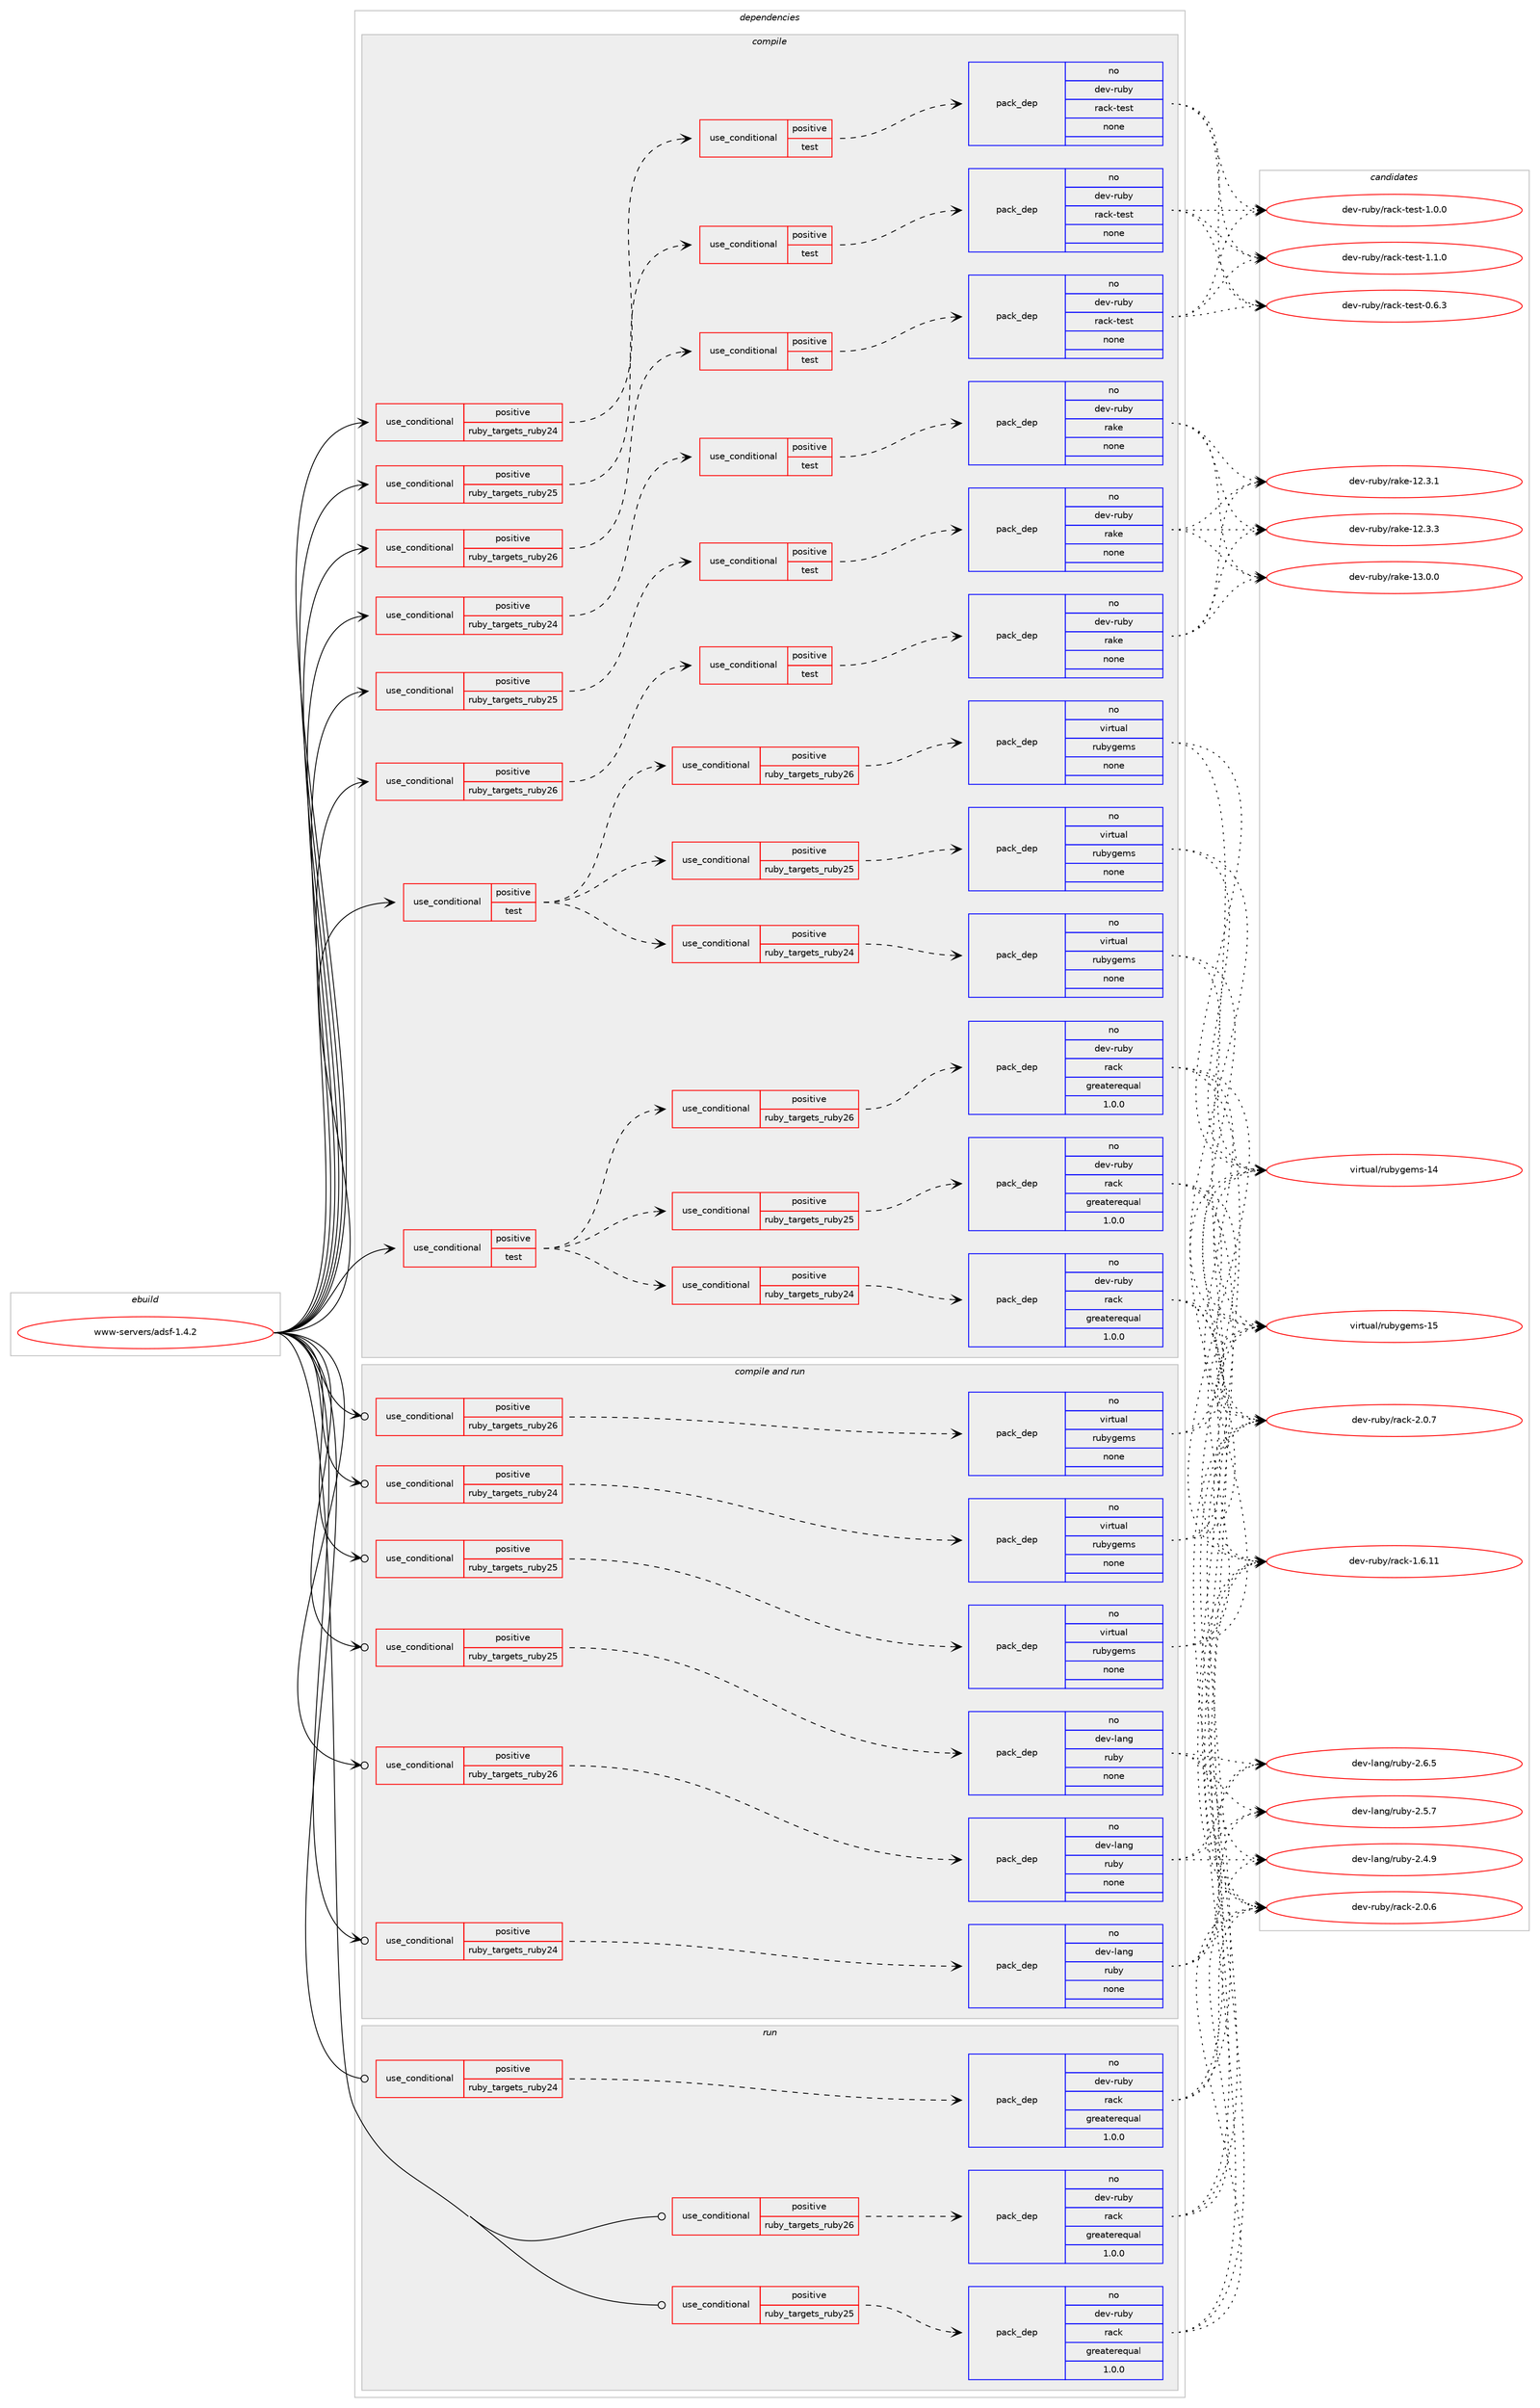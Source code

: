 digraph prolog {

# *************
# Graph options
# *************

newrank=true;
concentrate=true;
compound=true;
graph [rankdir=LR,fontname=Helvetica,fontsize=10,ranksep=1.5];#, ranksep=2.5, nodesep=0.2];
edge  [arrowhead=vee];
node  [fontname=Helvetica,fontsize=10];

# **********
# The ebuild
# **********

subgraph cluster_leftcol {
color=gray;
rank=same;
label=<<i>ebuild</i>>;
id [label="www-servers/adsf-1.4.2", color=red, width=4, href="../www-servers/adsf-1.4.2.svg"];
}

# ****************
# The dependencies
# ****************

subgraph cluster_midcol {
color=gray;
label=<<i>dependencies</i>>;
subgraph cluster_compile {
fillcolor="#eeeeee";
style=filled;
label=<<i>compile</i>>;
subgraph cond217950 {
dependency909682 [label=<<TABLE BORDER="0" CELLBORDER="1" CELLSPACING="0" CELLPADDING="4"><TR><TD ROWSPAN="3" CELLPADDING="10">use_conditional</TD></TR><TR><TD>positive</TD></TR><TR><TD>ruby_targets_ruby24</TD></TR></TABLE>>, shape=none, color=red];
subgraph cond217951 {
dependency909683 [label=<<TABLE BORDER="0" CELLBORDER="1" CELLSPACING="0" CELLPADDING="4"><TR><TD ROWSPAN="3" CELLPADDING="10">use_conditional</TD></TR><TR><TD>positive</TD></TR><TR><TD>test</TD></TR></TABLE>>, shape=none, color=red];
subgraph pack675350 {
dependency909684 [label=<<TABLE BORDER="0" CELLBORDER="1" CELLSPACING="0" CELLPADDING="4" WIDTH="220"><TR><TD ROWSPAN="6" CELLPADDING="30">pack_dep</TD></TR><TR><TD WIDTH="110">no</TD></TR><TR><TD>dev-ruby</TD></TR><TR><TD>rack-test</TD></TR><TR><TD>none</TD></TR><TR><TD></TD></TR></TABLE>>, shape=none, color=blue];
}
dependency909683:e -> dependency909684:w [weight=20,style="dashed",arrowhead="vee"];
}
dependency909682:e -> dependency909683:w [weight=20,style="dashed",arrowhead="vee"];
}
id:e -> dependency909682:w [weight=20,style="solid",arrowhead="vee"];
subgraph cond217952 {
dependency909685 [label=<<TABLE BORDER="0" CELLBORDER="1" CELLSPACING="0" CELLPADDING="4"><TR><TD ROWSPAN="3" CELLPADDING="10">use_conditional</TD></TR><TR><TD>positive</TD></TR><TR><TD>ruby_targets_ruby24</TD></TR></TABLE>>, shape=none, color=red];
subgraph cond217953 {
dependency909686 [label=<<TABLE BORDER="0" CELLBORDER="1" CELLSPACING="0" CELLPADDING="4"><TR><TD ROWSPAN="3" CELLPADDING="10">use_conditional</TD></TR><TR><TD>positive</TD></TR><TR><TD>test</TD></TR></TABLE>>, shape=none, color=red];
subgraph pack675351 {
dependency909687 [label=<<TABLE BORDER="0" CELLBORDER="1" CELLSPACING="0" CELLPADDING="4" WIDTH="220"><TR><TD ROWSPAN="6" CELLPADDING="30">pack_dep</TD></TR><TR><TD WIDTH="110">no</TD></TR><TR><TD>dev-ruby</TD></TR><TR><TD>rake</TD></TR><TR><TD>none</TD></TR><TR><TD></TD></TR></TABLE>>, shape=none, color=blue];
}
dependency909686:e -> dependency909687:w [weight=20,style="dashed",arrowhead="vee"];
}
dependency909685:e -> dependency909686:w [weight=20,style="dashed",arrowhead="vee"];
}
id:e -> dependency909685:w [weight=20,style="solid",arrowhead="vee"];
subgraph cond217954 {
dependency909688 [label=<<TABLE BORDER="0" CELLBORDER="1" CELLSPACING="0" CELLPADDING="4"><TR><TD ROWSPAN="3" CELLPADDING="10">use_conditional</TD></TR><TR><TD>positive</TD></TR><TR><TD>ruby_targets_ruby25</TD></TR></TABLE>>, shape=none, color=red];
subgraph cond217955 {
dependency909689 [label=<<TABLE BORDER="0" CELLBORDER="1" CELLSPACING="0" CELLPADDING="4"><TR><TD ROWSPAN="3" CELLPADDING="10">use_conditional</TD></TR><TR><TD>positive</TD></TR><TR><TD>test</TD></TR></TABLE>>, shape=none, color=red];
subgraph pack675352 {
dependency909690 [label=<<TABLE BORDER="0" CELLBORDER="1" CELLSPACING="0" CELLPADDING="4" WIDTH="220"><TR><TD ROWSPAN="6" CELLPADDING="30">pack_dep</TD></TR><TR><TD WIDTH="110">no</TD></TR><TR><TD>dev-ruby</TD></TR><TR><TD>rack-test</TD></TR><TR><TD>none</TD></TR><TR><TD></TD></TR></TABLE>>, shape=none, color=blue];
}
dependency909689:e -> dependency909690:w [weight=20,style="dashed",arrowhead="vee"];
}
dependency909688:e -> dependency909689:w [weight=20,style="dashed",arrowhead="vee"];
}
id:e -> dependency909688:w [weight=20,style="solid",arrowhead="vee"];
subgraph cond217956 {
dependency909691 [label=<<TABLE BORDER="0" CELLBORDER="1" CELLSPACING="0" CELLPADDING="4"><TR><TD ROWSPAN="3" CELLPADDING="10">use_conditional</TD></TR><TR><TD>positive</TD></TR><TR><TD>ruby_targets_ruby25</TD></TR></TABLE>>, shape=none, color=red];
subgraph cond217957 {
dependency909692 [label=<<TABLE BORDER="0" CELLBORDER="1" CELLSPACING="0" CELLPADDING="4"><TR><TD ROWSPAN="3" CELLPADDING="10">use_conditional</TD></TR><TR><TD>positive</TD></TR><TR><TD>test</TD></TR></TABLE>>, shape=none, color=red];
subgraph pack675353 {
dependency909693 [label=<<TABLE BORDER="0" CELLBORDER="1" CELLSPACING="0" CELLPADDING="4" WIDTH="220"><TR><TD ROWSPAN="6" CELLPADDING="30">pack_dep</TD></TR><TR><TD WIDTH="110">no</TD></TR><TR><TD>dev-ruby</TD></TR><TR><TD>rake</TD></TR><TR><TD>none</TD></TR><TR><TD></TD></TR></TABLE>>, shape=none, color=blue];
}
dependency909692:e -> dependency909693:w [weight=20,style="dashed",arrowhead="vee"];
}
dependency909691:e -> dependency909692:w [weight=20,style="dashed",arrowhead="vee"];
}
id:e -> dependency909691:w [weight=20,style="solid",arrowhead="vee"];
subgraph cond217958 {
dependency909694 [label=<<TABLE BORDER="0" CELLBORDER="1" CELLSPACING="0" CELLPADDING="4"><TR><TD ROWSPAN="3" CELLPADDING="10">use_conditional</TD></TR><TR><TD>positive</TD></TR><TR><TD>ruby_targets_ruby26</TD></TR></TABLE>>, shape=none, color=red];
subgraph cond217959 {
dependency909695 [label=<<TABLE BORDER="0" CELLBORDER="1" CELLSPACING="0" CELLPADDING="4"><TR><TD ROWSPAN="3" CELLPADDING="10">use_conditional</TD></TR><TR><TD>positive</TD></TR><TR><TD>test</TD></TR></TABLE>>, shape=none, color=red];
subgraph pack675354 {
dependency909696 [label=<<TABLE BORDER="0" CELLBORDER="1" CELLSPACING="0" CELLPADDING="4" WIDTH="220"><TR><TD ROWSPAN="6" CELLPADDING="30">pack_dep</TD></TR><TR><TD WIDTH="110">no</TD></TR><TR><TD>dev-ruby</TD></TR><TR><TD>rack-test</TD></TR><TR><TD>none</TD></TR><TR><TD></TD></TR></TABLE>>, shape=none, color=blue];
}
dependency909695:e -> dependency909696:w [weight=20,style="dashed",arrowhead="vee"];
}
dependency909694:e -> dependency909695:w [weight=20,style="dashed",arrowhead="vee"];
}
id:e -> dependency909694:w [weight=20,style="solid",arrowhead="vee"];
subgraph cond217960 {
dependency909697 [label=<<TABLE BORDER="0" CELLBORDER="1" CELLSPACING="0" CELLPADDING="4"><TR><TD ROWSPAN="3" CELLPADDING="10">use_conditional</TD></TR><TR><TD>positive</TD></TR><TR><TD>ruby_targets_ruby26</TD></TR></TABLE>>, shape=none, color=red];
subgraph cond217961 {
dependency909698 [label=<<TABLE BORDER="0" CELLBORDER="1" CELLSPACING="0" CELLPADDING="4"><TR><TD ROWSPAN="3" CELLPADDING="10">use_conditional</TD></TR><TR><TD>positive</TD></TR><TR><TD>test</TD></TR></TABLE>>, shape=none, color=red];
subgraph pack675355 {
dependency909699 [label=<<TABLE BORDER="0" CELLBORDER="1" CELLSPACING="0" CELLPADDING="4" WIDTH="220"><TR><TD ROWSPAN="6" CELLPADDING="30">pack_dep</TD></TR><TR><TD WIDTH="110">no</TD></TR><TR><TD>dev-ruby</TD></TR><TR><TD>rake</TD></TR><TR><TD>none</TD></TR><TR><TD></TD></TR></TABLE>>, shape=none, color=blue];
}
dependency909698:e -> dependency909699:w [weight=20,style="dashed",arrowhead="vee"];
}
dependency909697:e -> dependency909698:w [weight=20,style="dashed",arrowhead="vee"];
}
id:e -> dependency909697:w [weight=20,style="solid",arrowhead="vee"];
subgraph cond217962 {
dependency909700 [label=<<TABLE BORDER="0" CELLBORDER="1" CELLSPACING="0" CELLPADDING="4"><TR><TD ROWSPAN="3" CELLPADDING="10">use_conditional</TD></TR><TR><TD>positive</TD></TR><TR><TD>test</TD></TR></TABLE>>, shape=none, color=red];
subgraph cond217963 {
dependency909701 [label=<<TABLE BORDER="0" CELLBORDER="1" CELLSPACING="0" CELLPADDING="4"><TR><TD ROWSPAN="3" CELLPADDING="10">use_conditional</TD></TR><TR><TD>positive</TD></TR><TR><TD>ruby_targets_ruby24</TD></TR></TABLE>>, shape=none, color=red];
subgraph pack675356 {
dependency909702 [label=<<TABLE BORDER="0" CELLBORDER="1" CELLSPACING="0" CELLPADDING="4" WIDTH="220"><TR><TD ROWSPAN="6" CELLPADDING="30">pack_dep</TD></TR><TR><TD WIDTH="110">no</TD></TR><TR><TD>dev-ruby</TD></TR><TR><TD>rack</TD></TR><TR><TD>greaterequal</TD></TR><TR><TD>1.0.0</TD></TR></TABLE>>, shape=none, color=blue];
}
dependency909701:e -> dependency909702:w [weight=20,style="dashed",arrowhead="vee"];
}
dependency909700:e -> dependency909701:w [weight=20,style="dashed",arrowhead="vee"];
subgraph cond217964 {
dependency909703 [label=<<TABLE BORDER="0" CELLBORDER="1" CELLSPACING="0" CELLPADDING="4"><TR><TD ROWSPAN="3" CELLPADDING="10">use_conditional</TD></TR><TR><TD>positive</TD></TR><TR><TD>ruby_targets_ruby25</TD></TR></TABLE>>, shape=none, color=red];
subgraph pack675357 {
dependency909704 [label=<<TABLE BORDER="0" CELLBORDER="1" CELLSPACING="0" CELLPADDING="4" WIDTH="220"><TR><TD ROWSPAN="6" CELLPADDING="30">pack_dep</TD></TR><TR><TD WIDTH="110">no</TD></TR><TR><TD>dev-ruby</TD></TR><TR><TD>rack</TD></TR><TR><TD>greaterequal</TD></TR><TR><TD>1.0.0</TD></TR></TABLE>>, shape=none, color=blue];
}
dependency909703:e -> dependency909704:w [weight=20,style="dashed",arrowhead="vee"];
}
dependency909700:e -> dependency909703:w [weight=20,style="dashed",arrowhead="vee"];
subgraph cond217965 {
dependency909705 [label=<<TABLE BORDER="0" CELLBORDER="1" CELLSPACING="0" CELLPADDING="4"><TR><TD ROWSPAN="3" CELLPADDING="10">use_conditional</TD></TR><TR><TD>positive</TD></TR><TR><TD>ruby_targets_ruby26</TD></TR></TABLE>>, shape=none, color=red];
subgraph pack675358 {
dependency909706 [label=<<TABLE BORDER="0" CELLBORDER="1" CELLSPACING="0" CELLPADDING="4" WIDTH="220"><TR><TD ROWSPAN="6" CELLPADDING="30">pack_dep</TD></TR><TR><TD WIDTH="110">no</TD></TR><TR><TD>dev-ruby</TD></TR><TR><TD>rack</TD></TR><TR><TD>greaterequal</TD></TR><TR><TD>1.0.0</TD></TR></TABLE>>, shape=none, color=blue];
}
dependency909705:e -> dependency909706:w [weight=20,style="dashed",arrowhead="vee"];
}
dependency909700:e -> dependency909705:w [weight=20,style="dashed",arrowhead="vee"];
}
id:e -> dependency909700:w [weight=20,style="solid",arrowhead="vee"];
subgraph cond217966 {
dependency909707 [label=<<TABLE BORDER="0" CELLBORDER="1" CELLSPACING="0" CELLPADDING="4"><TR><TD ROWSPAN="3" CELLPADDING="10">use_conditional</TD></TR><TR><TD>positive</TD></TR><TR><TD>test</TD></TR></TABLE>>, shape=none, color=red];
subgraph cond217967 {
dependency909708 [label=<<TABLE BORDER="0" CELLBORDER="1" CELLSPACING="0" CELLPADDING="4"><TR><TD ROWSPAN="3" CELLPADDING="10">use_conditional</TD></TR><TR><TD>positive</TD></TR><TR><TD>ruby_targets_ruby24</TD></TR></TABLE>>, shape=none, color=red];
subgraph pack675359 {
dependency909709 [label=<<TABLE BORDER="0" CELLBORDER="1" CELLSPACING="0" CELLPADDING="4" WIDTH="220"><TR><TD ROWSPAN="6" CELLPADDING="30">pack_dep</TD></TR><TR><TD WIDTH="110">no</TD></TR><TR><TD>virtual</TD></TR><TR><TD>rubygems</TD></TR><TR><TD>none</TD></TR><TR><TD></TD></TR></TABLE>>, shape=none, color=blue];
}
dependency909708:e -> dependency909709:w [weight=20,style="dashed",arrowhead="vee"];
}
dependency909707:e -> dependency909708:w [weight=20,style="dashed",arrowhead="vee"];
subgraph cond217968 {
dependency909710 [label=<<TABLE BORDER="0" CELLBORDER="1" CELLSPACING="0" CELLPADDING="4"><TR><TD ROWSPAN="3" CELLPADDING="10">use_conditional</TD></TR><TR><TD>positive</TD></TR><TR><TD>ruby_targets_ruby25</TD></TR></TABLE>>, shape=none, color=red];
subgraph pack675360 {
dependency909711 [label=<<TABLE BORDER="0" CELLBORDER="1" CELLSPACING="0" CELLPADDING="4" WIDTH="220"><TR><TD ROWSPAN="6" CELLPADDING="30">pack_dep</TD></TR><TR><TD WIDTH="110">no</TD></TR><TR><TD>virtual</TD></TR><TR><TD>rubygems</TD></TR><TR><TD>none</TD></TR><TR><TD></TD></TR></TABLE>>, shape=none, color=blue];
}
dependency909710:e -> dependency909711:w [weight=20,style="dashed",arrowhead="vee"];
}
dependency909707:e -> dependency909710:w [weight=20,style="dashed",arrowhead="vee"];
subgraph cond217969 {
dependency909712 [label=<<TABLE BORDER="0" CELLBORDER="1" CELLSPACING="0" CELLPADDING="4"><TR><TD ROWSPAN="3" CELLPADDING="10">use_conditional</TD></TR><TR><TD>positive</TD></TR><TR><TD>ruby_targets_ruby26</TD></TR></TABLE>>, shape=none, color=red];
subgraph pack675361 {
dependency909713 [label=<<TABLE BORDER="0" CELLBORDER="1" CELLSPACING="0" CELLPADDING="4" WIDTH="220"><TR><TD ROWSPAN="6" CELLPADDING="30">pack_dep</TD></TR><TR><TD WIDTH="110">no</TD></TR><TR><TD>virtual</TD></TR><TR><TD>rubygems</TD></TR><TR><TD>none</TD></TR><TR><TD></TD></TR></TABLE>>, shape=none, color=blue];
}
dependency909712:e -> dependency909713:w [weight=20,style="dashed",arrowhead="vee"];
}
dependency909707:e -> dependency909712:w [weight=20,style="dashed",arrowhead="vee"];
}
id:e -> dependency909707:w [weight=20,style="solid",arrowhead="vee"];
}
subgraph cluster_compileandrun {
fillcolor="#eeeeee";
style=filled;
label=<<i>compile and run</i>>;
subgraph cond217970 {
dependency909714 [label=<<TABLE BORDER="0" CELLBORDER="1" CELLSPACING="0" CELLPADDING="4"><TR><TD ROWSPAN="3" CELLPADDING="10">use_conditional</TD></TR><TR><TD>positive</TD></TR><TR><TD>ruby_targets_ruby24</TD></TR></TABLE>>, shape=none, color=red];
subgraph pack675362 {
dependency909715 [label=<<TABLE BORDER="0" CELLBORDER="1" CELLSPACING="0" CELLPADDING="4" WIDTH="220"><TR><TD ROWSPAN="6" CELLPADDING="30">pack_dep</TD></TR><TR><TD WIDTH="110">no</TD></TR><TR><TD>dev-lang</TD></TR><TR><TD>ruby</TD></TR><TR><TD>none</TD></TR><TR><TD></TD></TR></TABLE>>, shape=none, color=blue];
}
dependency909714:e -> dependency909715:w [weight=20,style="dashed",arrowhead="vee"];
}
id:e -> dependency909714:w [weight=20,style="solid",arrowhead="odotvee"];
subgraph cond217971 {
dependency909716 [label=<<TABLE BORDER="0" CELLBORDER="1" CELLSPACING="0" CELLPADDING="4"><TR><TD ROWSPAN="3" CELLPADDING="10">use_conditional</TD></TR><TR><TD>positive</TD></TR><TR><TD>ruby_targets_ruby24</TD></TR></TABLE>>, shape=none, color=red];
subgraph pack675363 {
dependency909717 [label=<<TABLE BORDER="0" CELLBORDER="1" CELLSPACING="0" CELLPADDING="4" WIDTH="220"><TR><TD ROWSPAN="6" CELLPADDING="30">pack_dep</TD></TR><TR><TD WIDTH="110">no</TD></TR><TR><TD>virtual</TD></TR><TR><TD>rubygems</TD></TR><TR><TD>none</TD></TR><TR><TD></TD></TR></TABLE>>, shape=none, color=blue];
}
dependency909716:e -> dependency909717:w [weight=20,style="dashed",arrowhead="vee"];
}
id:e -> dependency909716:w [weight=20,style="solid",arrowhead="odotvee"];
subgraph cond217972 {
dependency909718 [label=<<TABLE BORDER="0" CELLBORDER="1" CELLSPACING="0" CELLPADDING="4"><TR><TD ROWSPAN="3" CELLPADDING="10">use_conditional</TD></TR><TR><TD>positive</TD></TR><TR><TD>ruby_targets_ruby25</TD></TR></TABLE>>, shape=none, color=red];
subgraph pack675364 {
dependency909719 [label=<<TABLE BORDER="0" CELLBORDER="1" CELLSPACING="0" CELLPADDING="4" WIDTH="220"><TR><TD ROWSPAN="6" CELLPADDING="30">pack_dep</TD></TR><TR><TD WIDTH="110">no</TD></TR><TR><TD>dev-lang</TD></TR><TR><TD>ruby</TD></TR><TR><TD>none</TD></TR><TR><TD></TD></TR></TABLE>>, shape=none, color=blue];
}
dependency909718:e -> dependency909719:w [weight=20,style="dashed",arrowhead="vee"];
}
id:e -> dependency909718:w [weight=20,style="solid",arrowhead="odotvee"];
subgraph cond217973 {
dependency909720 [label=<<TABLE BORDER="0" CELLBORDER="1" CELLSPACING="0" CELLPADDING="4"><TR><TD ROWSPAN="3" CELLPADDING="10">use_conditional</TD></TR><TR><TD>positive</TD></TR><TR><TD>ruby_targets_ruby25</TD></TR></TABLE>>, shape=none, color=red];
subgraph pack675365 {
dependency909721 [label=<<TABLE BORDER="0" CELLBORDER="1" CELLSPACING="0" CELLPADDING="4" WIDTH="220"><TR><TD ROWSPAN="6" CELLPADDING="30">pack_dep</TD></TR><TR><TD WIDTH="110">no</TD></TR><TR><TD>virtual</TD></TR><TR><TD>rubygems</TD></TR><TR><TD>none</TD></TR><TR><TD></TD></TR></TABLE>>, shape=none, color=blue];
}
dependency909720:e -> dependency909721:w [weight=20,style="dashed",arrowhead="vee"];
}
id:e -> dependency909720:w [weight=20,style="solid",arrowhead="odotvee"];
subgraph cond217974 {
dependency909722 [label=<<TABLE BORDER="0" CELLBORDER="1" CELLSPACING="0" CELLPADDING="4"><TR><TD ROWSPAN="3" CELLPADDING="10">use_conditional</TD></TR><TR><TD>positive</TD></TR><TR><TD>ruby_targets_ruby26</TD></TR></TABLE>>, shape=none, color=red];
subgraph pack675366 {
dependency909723 [label=<<TABLE BORDER="0" CELLBORDER="1" CELLSPACING="0" CELLPADDING="4" WIDTH="220"><TR><TD ROWSPAN="6" CELLPADDING="30">pack_dep</TD></TR><TR><TD WIDTH="110">no</TD></TR><TR><TD>dev-lang</TD></TR><TR><TD>ruby</TD></TR><TR><TD>none</TD></TR><TR><TD></TD></TR></TABLE>>, shape=none, color=blue];
}
dependency909722:e -> dependency909723:w [weight=20,style="dashed",arrowhead="vee"];
}
id:e -> dependency909722:w [weight=20,style="solid",arrowhead="odotvee"];
subgraph cond217975 {
dependency909724 [label=<<TABLE BORDER="0" CELLBORDER="1" CELLSPACING="0" CELLPADDING="4"><TR><TD ROWSPAN="3" CELLPADDING="10">use_conditional</TD></TR><TR><TD>positive</TD></TR><TR><TD>ruby_targets_ruby26</TD></TR></TABLE>>, shape=none, color=red];
subgraph pack675367 {
dependency909725 [label=<<TABLE BORDER="0" CELLBORDER="1" CELLSPACING="0" CELLPADDING="4" WIDTH="220"><TR><TD ROWSPAN="6" CELLPADDING="30">pack_dep</TD></TR><TR><TD WIDTH="110">no</TD></TR><TR><TD>virtual</TD></TR><TR><TD>rubygems</TD></TR><TR><TD>none</TD></TR><TR><TD></TD></TR></TABLE>>, shape=none, color=blue];
}
dependency909724:e -> dependency909725:w [weight=20,style="dashed",arrowhead="vee"];
}
id:e -> dependency909724:w [weight=20,style="solid",arrowhead="odotvee"];
}
subgraph cluster_run {
fillcolor="#eeeeee";
style=filled;
label=<<i>run</i>>;
subgraph cond217976 {
dependency909726 [label=<<TABLE BORDER="0" CELLBORDER="1" CELLSPACING="0" CELLPADDING="4"><TR><TD ROWSPAN="3" CELLPADDING="10">use_conditional</TD></TR><TR><TD>positive</TD></TR><TR><TD>ruby_targets_ruby24</TD></TR></TABLE>>, shape=none, color=red];
subgraph pack675368 {
dependency909727 [label=<<TABLE BORDER="0" CELLBORDER="1" CELLSPACING="0" CELLPADDING="4" WIDTH="220"><TR><TD ROWSPAN="6" CELLPADDING="30">pack_dep</TD></TR><TR><TD WIDTH="110">no</TD></TR><TR><TD>dev-ruby</TD></TR><TR><TD>rack</TD></TR><TR><TD>greaterequal</TD></TR><TR><TD>1.0.0</TD></TR></TABLE>>, shape=none, color=blue];
}
dependency909726:e -> dependency909727:w [weight=20,style="dashed",arrowhead="vee"];
}
id:e -> dependency909726:w [weight=20,style="solid",arrowhead="odot"];
subgraph cond217977 {
dependency909728 [label=<<TABLE BORDER="0" CELLBORDER="1" CELLSPACING="0" CELLPADDING="4"><TR><TD ROWSPAN="3" CELLPADDING="10">use_conditional</TD></TR><TR><TD>positive</TD></TR><TR><TD>ruby_targets_ruby25</TD></TR></TABLE>>, shape=none, color=red];
subgraph pack675369 {
dependency909729 [label=<<TABLE BORDER="0" CELLBORDER="1" CELLSPACING="0" CELLPADDING="4" WIDTH="220"><TR><TD ROWSPAN="6" CELLPADDING="30">pack_dep</TD></TR><TR><TD WIDTH="110">no</TD></TR><TR><TD>dev-ruby</TD></TR><TR><TD>rack</TD></TR><TR><TD>greaterequal</TD></TR><TR><TD>1.0.0</TD></TR></TABLE>>, shape=none, color=blue];
}
dependency909728:e -> dependency909729:w [weight=20,style="dashed",arrowhead="vee"];
}
id:e -> dependency909728:w [weight=20,style="solid",arrowhead="odot"];
subgraph cond217978 {
dependency909730 [label=<<TABLE BORDER="0" CELLBORDER="1" CELLSPACING="0" CELLPADDING="4"><TR><TD ROWSPAN="3" CELLPADDING="10">use_conditional</TD></TR><TR><TD>positive</TD></TR><TR><TD>ruby_targets_ruby26</TD></TR></TABLE>>, shape=none, color=red];
subgraph pack675370 {
dependency909731 [label=<<TABLE BORDER="0" CELLBORDER="1" CELLSPACING="0" CELLPADDING="4" WIDTH="220"><TR><TD ROWSPAN="6" CELLPADDING="30">pack_dep</TD></TR><TR><TD WIDTH="110">no</TD></TR><TR><TD>dev-ruby</TD></TR><TR><TD>rack</TD></TR><TR><TD>greaterequal</TD></TR><TR><TD>1.0.0</TD></TR></TABLE>>, shape=none, color=blue];
}
dependency909730:e -> dependency909731:w [weight=20,style="dashed",arrowhead="vee"];
}
id:e -> dependency909730:w [weight=20,style="solid",arrowhead="odot"];
}
}

# **************
# The candidates
# **************

subgraph cluster_choices {
rank=same;
color=gray;
label=<<i>candidates</i>>;

subgraph choice675350 {
color=black;
nodesep=1;
choice100101118451141179812147114979910745116101115116454846544651 [label="dev-ruby/rack-test-0.6.3", color=red, width=4,href="../dev-ruby/rack-test-0.6.3.svg"];
choice100101118451141179812147114979910745116101115116454946484648 [label="dev-ruby/rack-test-1.0.0", color=red, width=4,href="../dev-ruby/rack-test-1.0.0.svg"];
choice100101118451141179812147114979910745116101115116454946494648 [label="dev-ruby/rack-test-1.1.0", color=red, width=4,href="../dev-ruby/rack-test-1.1.0.svg"];
dependency909684:e -> choice100101118451141179812147114979910745116101115116454846544651:w [style=dotted,weight="100"];
dependency909684:e -> choice100101118451141179812147114979910745116101115116454946484648:w [style=dotted,weight="100"];
dependency909684:e -> choice100101118451141179812147114979910745116101115116454946494648:w [style=dotted,weight="100"];
}
subgraph choice675351 {
color=black;
nodesep=1;
choice1001011184511411798121471149710710145495046514649 [label="dev-ruby/rake-12.3.1", color=red, width=4,href="../dev-ruby/rake-12.3.1.svg"];
choice1001011184511411798121471149710710145495046514651 [label="dev-ruby/rake-12.3.3", color=red, width=4,href="../dev-ruby/rake-12.3.3.svg"];
choice1001011184511411798121471149710710145495146484648 [label="dev-ruby/rake-13.0.0", color=red, width=4,href="../dev-ruby/rake-13.0.0.svg"];
dependency909687:e -> choice1001011184511411798121471149710710145495046514649:w [style=dotted,weight="100"];
dependency909687:e -> choice1001011184511411798121471149710710145495046514651:w [style=dotted,weight="100"];
dependency909687:e -> choice1001011184511411798121471149710710145495146484648:w [style=dotted,weight="100"];
}
subgraph choice675352 {
color=black;
nodesep=1;
choice100101118451141179812147114979910745116101115116454846544651 [label="dev-ruby/rack-test-0.6.3", color=red, width=4,href="../dev-ruby/rack-test-0.6.3.svg"];
choice100101118451141179812147114979910745116101115116454946484648 [label="dev-ruby/rack-test-1.0.0", color=red, width=4,href="../dev-ruby/rack-test-1.0.0.svg"];
choice100101118451141179812147114979910745116101115116454946494648 [label="dev-ruby/rack-test-1.1.0", color=red, width=4,href="../dev-ruby/rack-test-1.1.0.svg"];
dependency909690:e -> choice100101118451141179812147114979910745116101115116454846544651:w [style=dotted,weight="100"];
dependency909690:e -> choice100101118451141179812147114979910745116101115116454946484648:w [style=dotted,weight="100"];
dependency909690:e -> choice100101118451141179812147114979910745116101115116454946494648:w [style=dotted,weight="100"];
}
subgraph choice675353 {
color=black;
nodesep=1;
choice1001011184511411798121471149710710145495046514649 [label="dev-ruby/rake-12.3.1", color=red, width=4,href="../dev-ruby/rake-12.3.1.svg"];
choice1001011184511411798121471149710710145495046514651 [label="dev-ruby/rake-12.3.3", color=red, width=4,href="../dev-ruby/rake-12.3.3.svg"];
choice1001011184511411798121471149710710145495146484648 [label="dev-ruby/rake-13.0.0", color=red, width=4,href="../dev-ruby/rake-13.0.0.svg"];
dependency909693:e -> choice1001011184511411798121471149710710145495046514649:w [style=dotted,weight="100"];
dependency909693:e -> choice1001011184511411798121471149710710145495046514651:w [style=dotted,weight="100"];
dependency909693:e -> choice1001011184511411798121471149710710145495146484648:w [style=dotted,weight="100"];
}
subgraph choice675354 {
color=black;
nodesep=1;
choice100101118451141179812147114979910745116101115116454846544651 [label="dev-ruby/rack-test-0.6.3", color=red, width=4,href="../dev-ruby/rack-test-0.6.3.svg"];
choice100101118451141179812147114979910745116101115116454946484648 [label="dev-ruby/rack-test-1.0.0", color=red, width=4,href="../dev-ruby/rack-test-1.0.0.svg"];
choice100101118451141179812147114979910745116101115116454946494648 [label="dev-ruby/rack-test-1.1.0", color=red, width=4,href="../dev-ruby/rack-test-1.1.0.svg"];
dependency909696:e -> choice100101118451141179812147114979910745116101115116454846544651:w [style=dotted,weight="100"];
dependency909696:e -> choice100101118451141179812147114979910745116101115116454946484648:w [style=dotted,weight="100"];
dependency909696:e -> choice100101118451141179812147114979910745116101115116454946494648:w [style=dotted,weight="100"];
}
subgraph choice675355 {
color=black;
nodesep=1;
choice1001011184511411798121471149710710145495046514649 [label="dev-ruby/rake-12.3.1", color=red, width=4,href="../dev-ruby/rake-12.3.1.svg"];
choice1001011184511411798121471149710710145495046514651 [label="dev-ruby/rake-12.3.3", color=red, width=4,href="../dev-ruby/rake-12.3.3.svg"];
choice1001011184511411798121471149710710145495146484648 [label="dev-ruby/rake-13.0.0", color=red, width=4,href="../dev-ruby/rake-13.0.0.svg"];
dependency909699:e -> choice1001011184511411798121471149710710145495046514649:w [style=dotted,weight="100"];
dependency909699:e -> choice1001011184511411798121471149710710145495046514651:w [style=dotted,weight="100"];
dependency909699:e -> choice1001011184511411798121471149710710145495146484648:w [style=dotted,weight="100"];
}
subgraph choice675356 {
color=black;
nodesep=1;
choice100101118451141179812147114979910745494654464949 [label="dev-ruby/rack-1.6.11", color=red, width=4,href="../dev-ruby/rack-1.6.11.svg"];
choice1001011184511411798121471149799107455046484654 [label="dev-ruby/rack-2.0.6", color=red, width=4,href="../dev-ruby/rack-2.0.6.svg"];
choice1001011184511411798121471149799107455046484655 [label="dev-ruby/rack-2.0.7", color=red, width=4,href="../dev-ruby/rack-2.0.7.svg"];
dependency909702:e -> choice100101118451141179812147114979910745494654464949:w [style=dotted,weight="100"];
dependency909702:e -> choice1001011184511411798121471149799107455046484654:w [style=dotted,weight="100"];
dependency909702:e -> choice1001011184511411798121471149799107455046484655:w [style=dotted,weight="100"];
}
subgraph choice675357 {
color=black;
nodesep=1;
choice100101118451141179812147114979910745494654464949 [label="dev-ruby/rack-1.6.11", color=red, width=4,href="../dev-ruby/rack-1.6.11.svg"];
choice1001011184511411798121471149799107455046484654 [label="dev-ruby/rack-2.0.6", color=red, width=4,href="../dev-ruby/rack-2.0.6.svg"];
choice1001011184511411798121471149799107455046484655 [label="dev-ruby/rack-2.0.7", color=red, width=4,href="../dev-ruby/rack-2.0.7.svg"];
dependency909704:e -> choice100101118451141179812147114979910745494654464949:w [style=dotted,weight="100"];
dependency909704:e -> choice1001011184511411798121471149799107455046484654:w [style=dotted,weight="100"];
dependency909704:e -> choice1001011184511411798121471149799107455046484655:w [style=dotted,weight="100"];
}
subgraph choice675358 {
color=black;
nodesep=1;
choice100101118451141179812147114979910745494654464949 [label="dev-ruby/rack-1.6.11", color=red, width=4,href="../dev-ruby/rack-1.6.11.svg"];
choice1001011184511411798121471149799107455046484654 [label="dev-ruby/rack-2.0.6", color=red, width=4,href="../dev-ruby/rack-2.0.6.svg"];
choice1001011184511411798121471149799107455046484655 [label="dev-ruby/rack-2.0.7", color=red, width=4,href="../dev-ruby/rack-2.0.7.svg"];
dependency909706:e -> choice100101118451141179812147114979910745494654464949:w [style=dotted,weight="100"];
dependency909706:e -> choice1001011184511411798121471149799107455046484654:w [style=dotted,weight="100"];
dependency909706:e -> choice1001011184511411798121471149799107455046484655:w [style=dotted,weight="100"];
}
subgraph choice675359 {
color=black;
nodesep=1;
choice118105114116117971084711411798121103101109115454952 [label="virtual/rubygems-14", color=red, width=4,href="../virtual/rubygems-14.svg"];
choice118105114116117971084711411798121103101109115454953 [label="virtual/rubygems-15", color=red, width=4,href="../virtual/rubygems-15.svg"];
dependency909709:e -> choice118105114116117971084711411798121103101109115454952:w [style=dotted,weight="100"];
dependency909709:e -> choice118105114116117971084711411798121103101109115454953:w [style=dotted,weight="100"];
}
subgraph choice675360 {
color=black;
nodesep=1;
choice118105114116117971084711411798121103101109115454952 [label="virtual/rubygems-14", color=red, width=4,href="../virtual/rubygems-14.svg"];
choice118105114116117971084711411798121103101109115454953 [label="virtual/rubygems-15", color=red, width=4,href="../virtual/rubygems-15.svg"];
dependency909711:e -> choice118105114116117971084711411798121103101109115454952:w [style=dotted,weight="100"];
dependency909711:e -> choice118105114116117971084711411798121103101109115454953:w [style=dotted,weight="100"];
}
subgraph choice675361 {
color=black;
nodesep=1;
choice118105114116117971084711411798121103101109115454952 [label="virtual/rubygems-14", color=red, width=4,href="../virtual/rubygems-14.svg"];
choice118105114116117971084711411798121103101109115454953 [label="virtual/rubygems-15", color=red, width=4,href="../virtual/rubygems-15.svg"];
dependency909713:e -> choice118105114116117971084711411798121103101109115454952:w [style=dotted,weight="100"];
dependency909713:e -> choice118105114116117971084711411798121103101109115454953:w [style=dotted,weight="100"];
}
subgraph choice675362 {
color=black;
nodesep=1;
choice10010111845108971101034711411798121455046524657 [label="dev-lang/ruby-2.4.9", color=red, width=4,href="../dev-lang/ruby-2.4.9.svg"];
choice10010111845108971101034711411798121455046534655 [label="dev-lang/ruby-2.5.7", color=red, width=4,href="../dev-lang/ruby-2.5.7.svg"];
choice10010111845108971101034711411798121455046544653 [label="dev-lang/ruby-2.6.5", color=red, width=4,href="../dev-lang/ruby-2.6.5.svg"];
dependency909715:e -> choice10010111845108971101034711411798121455046524657:w [style=dotted,weight="100"];
dependency909715:e -> choice10010111845108971101034711411798121455046534655:w [style=dotted,weight="100"];
dependency909715:e -> choice10010111845108971101034711411798121455046544653:w [style=dotted,weight="100"];
}
subgraph choice675363 {
color=black;
nodesep=1;
choice118105114116117971084711411798121103101109115454952 [label="virtual/rubygems-14", color=red, width=4,href="../virtual/rubygems-14.svg"];
choice118105114116117971084711411798121103101109115454953 [label="virtual/rubygems-15", color=red, width=4,href="../virtual/rubygems-15.svg"];
dependency909717:e -> choice118105114116117971084711411798121103101109115454952:w [style=dotted,weight="100"];
dependency909717:e -> choice118105114116117971084711411798121103101109115454953:w [style=dotted,weight="100"];
}
subgraph choice675364 {
color=black;
nodesep=1;
choice10010111845108971101034711411798121455046524657 [label="dev-lang/ruby-2.4.9", color=red, width=4,href="../dev-lang/ruby-2.4.9.svg"];
choice10010111845108971101034711411798121455046534655 [label="dev-lang/ruby-2.5.7", color=red, width=4,href="../dev-lang/ruby-2.5.7.svg"];
choice10010111845108971101034711411798121455046544653 [label="dev-lang/ruby-2.6.5", color=red, width=4,href="../dev-lang/ruby-2.6.5.svg"];
dependency909719:e -> choice10010111845108971101034711411798121455046524657:w [style=dotted,weight="100"];
dependency909719:e -> choice10010111845108971101034711411798121455046534655:w [style=dotted,weight="100"];
dependency909719:e -> choice10010111845108971101034711411798121455046544653:w [style=dotted,weight="100"];
}
subgraph choice675365 {
color=black;
nodesep=1;
choice118105114116117971084711411798121103101109115454952 [label="virtual/rubygems-14", color=red, width=4,href="../virtual/rubygems-14.svg"];
choice118105114116117971084711411798121103101109115454953 [label="virtual/rubygems-15", color=red, width=4,href="../virtual/rubygems-15.svg"];
dependency909721:e -> choice118105114116117971084711411798121103101109115454952:w [style=dotted,weight="100"];
dependency909721:e -> choice118105114116117971084711411798121103101109115454953:w [style=dotted,weight="100"];
}
subgraph choice675366 {
color=black;
nodesep=1;
choice10010111845108971101034711411798121455046524657 [label="dev-lang/ruby-2.4.9", color=red, width=4,href="../dev-lang/ruby-2.4.9.svg"];
choice10010111845108971101034711411798121455046534655 [label="dev-lang/ruby-2.5.7", color=red, width=4,href="../dev-lang/ruby-2.5.7.svg"];
choice10010111845108971101034711411798121455046544653 [label="dev-lang/ruby-2.6.5", color=red, width=4,href="../dev-lang/ruby-2.6.5.svg"];
dependency909723:e -> choice10010111845108971101034711411798121455046524657:w [style=dotted,weight="100"];
dependency909723:e -> choice10010111845108971101034711411798121455046534655:w [style=dotted,weight="100"];
dependency909723:e -> choice10010111845108971101034711411798121455046544653:w [style=dotted,weight="100"];
}
subgraph choice675367 {
color=black;
nodesep=1;
choice118105114116117971084711411798121103101109115454952 [label="virtual/rubygems-14", color=red, width=4,href="../virtual/rubygems-14.svg"];
choice118105114116117971084711411798121103101109115454953 [label="virtual/rubygems-15", color=red, width=4,href="../virtual/rubygems-15.svg"];
dependency909725:e -> choice118105114116117971084711411798121103101109115454952:w [style=dotted,weight="100"];
dependency909725:e -> choice118105114116117971084711411798121103101109115454953:w [style=dotted,weight="100"];
}
subgraph choice675368 {
color=black;
nodesep=1;
choice100101118451141179812147114979910745494654464949 [label="dev-ruby/rack-1.6.11", color=red, width=4,href="../dev-ruby/rack-1.6.11.svg"];
choice1001011184511411798121471149799107455046484654 [label="dev-ruby/rack-2.0.6", color=red, width=4,href="../dev-ruby/rack-2.0.6.svg"];
choice1001011184511411798121471149799107455046484655 [label="dev-ruby/rack-2.0.7", color=red, width=4,href="../dev-ruby/rack-2.0.7.svg"];
dependency909727:e -> choice100101118451141179812147114979910745494654464949:w [style=dotted,weight="100"];
dependency909727:e -> choice1001011184511411798121471149799107455046484654:w [style=dotted,weight="100"];
dependency909727:e -> choice1001011184511411798121471149799107455046484655:w [style=dotted,weight="100"];
}
subgraph choice675369 {
color=black;
nodesep=1;
choice100101118451141179812147114979910745494654464949 [label="dev-ruby/rack-1.6.11", color=red, width=4,href="../dev-ruby/rack-1.6.11.svg"];
choice1001011184511411798121471149799107455046484654 [label="dev-ruby/rack-2.0.6", color=red, width=4,href="../dev-ruby/rack-2.0.6.svg"];
choice1001011184511411798121471149799107455046484655 [label="dev-ruby/rack-2.0.7", color=red, width=4,href="../dev-ruby/rack-2.0.7.svg"];
dependency909729:e -> choice100101118451141179812147114979910745494654464949:w [style=dotted,weight="100"];
dependency909729:e -> choice1001011184511411798121471149799107455046484654:w [style=dotted,weight="100"];
dependency909729:e -> choice1001011184511411798121471149799107455046484655:w [style=dotted,weight="100"];
}
subgraph choice675370 {
color=black;
nodesep=1;
choice100101118451141179812147114979910745494654464949 [label="dev-ruby/rack-1.6.11", color=red, width=4,href="../dev-ruby/rack-1.6.11.svg"];
choice1001011184511411798121471149799107455046484654 [label="dev-ruby/rack-2.0.6", color=red, width=4,href="../dev-ruby/rack-2.0.6.svg"];
choice1001011184511411798121471149799107455046484655 [label="dev-ruby/rack-2.0.7", color=red, width=4,href="../dev-ruby/rack-2.0.7.svg"];
dependency909731:e -> choice100101118451141179812147114979910745494654464949:w [style=dotted,weight="100"];
dependency909731:e -> choice1001011184511411798121471149799107455046484654:w [style=dotted,weight="100"];
dependency909731:e -> choice1001011184511411798121471149799107455046484655:w [style=dotted,weight="100"];
}
}

}
